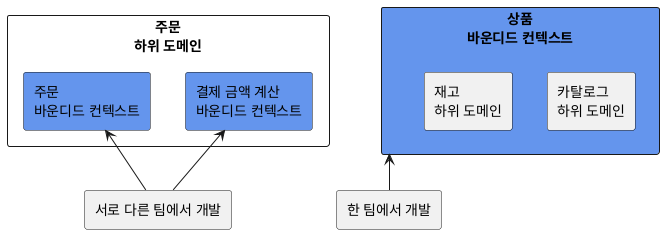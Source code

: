 @startuml

rectangle "주문\n하위 도메인" {
    rectangle "주문\n바운디드 컨텍스트" as a #CornflowerBlue
    rectangle "결제 금액 계산\n바운디드 컨텍스트" as b #CornflowerBlue
}

rectangle "상품\n바운디드 컨텍스트" as c #CornflowerBlue {
    rectangle "카탈로그\n하위 도메인"
    rectangle "재고\n하위 도메인"
}

rectangle "서로 다른 팀에서 개발" as d
rectangle "한 팀에서 개발" as e
d -up-> a
d -up-> b
e -up-> c

@enduml